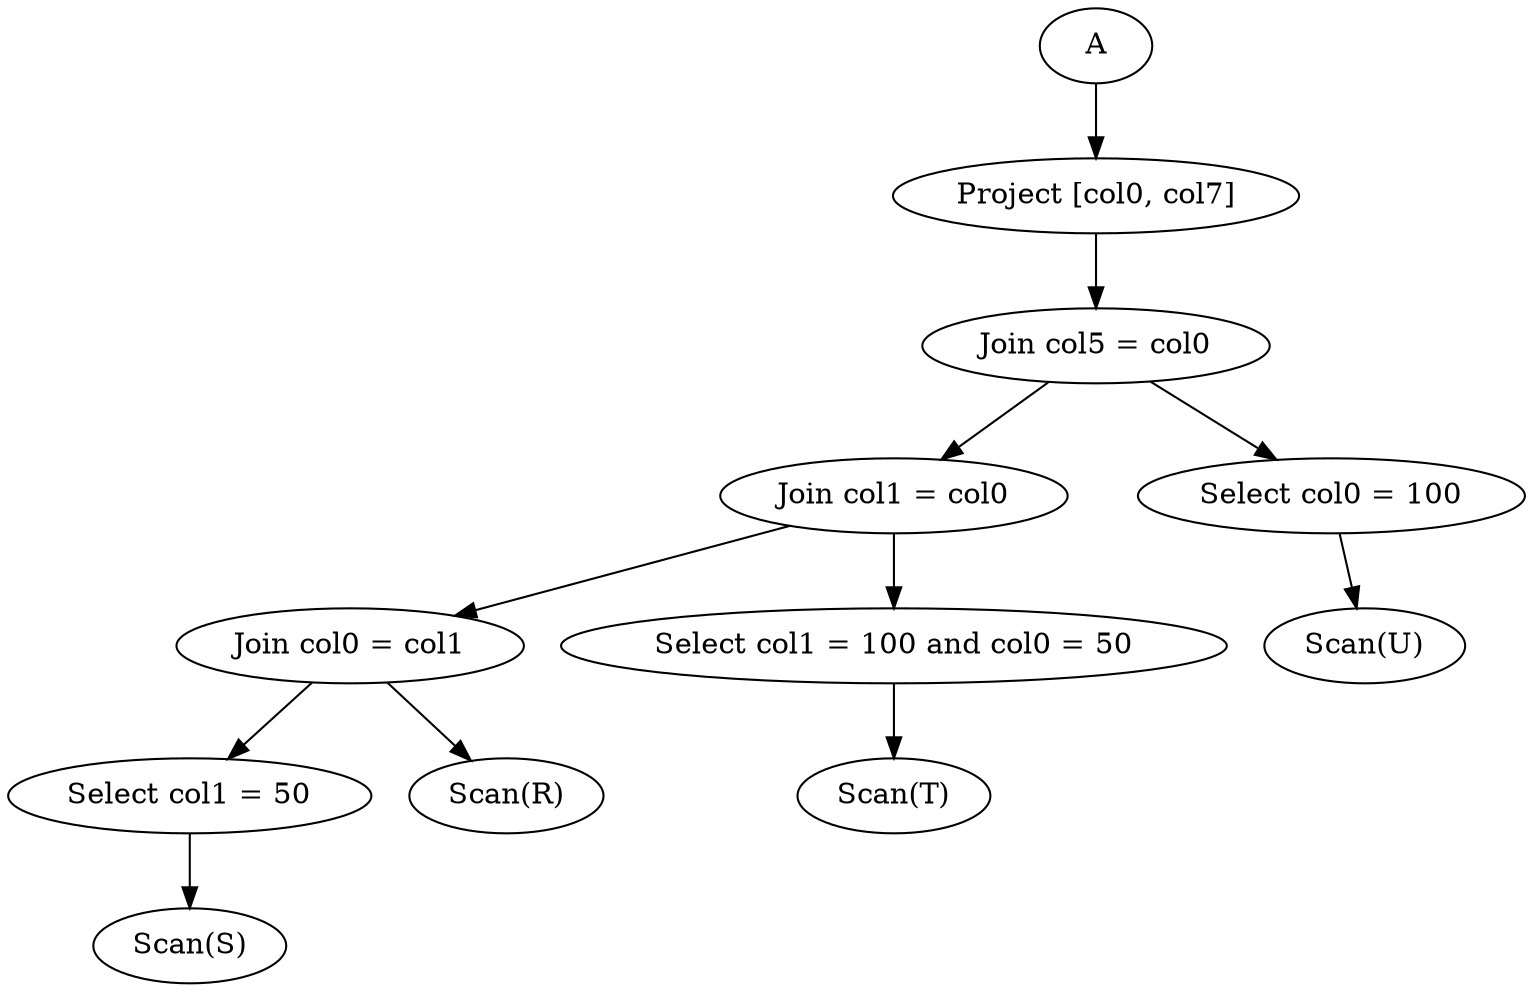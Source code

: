 digraph G {
A-> 4006726792;
4006726792->4006726793;
4006726792[label = "Project [col0, col7]"];
4006726793->4006726794;
4006726794->4006726795;
4006726795->4006726796;
4006726796->4006726797;
4006726796[label = "Select col1 = 50"];
4006726797[label = "Scan(S)"];
4006726795->4006726798;
4006726798[label = "Scan(R)"];
4006726795[label = "Join col0 = col1"];
4006726794->4006726799;
4006726799->4006726800;
4006726799[label = "Select col1 = 100 and col0 = 50"];
4006726800[label = "Scan(T)"];
4006726794[label = "Join col1 = col0"];
4006726793->4006726801;
4006726801->4006726802;
4006726801[label = "Select col0 = 100"];
4006726802[label = "Scan(U)"];
4006726793[label = "Join col5 = col0"];
}